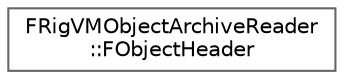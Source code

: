 digraph "Graphical Class Hierarchy"
{
 // INTERACTIVE_SVG=YES
 // LATEX_PDF_SIZE
  bgcolor="transparent";
  edge [fontname=Helvetica,fontsize=10,labelfontname=Helvetica,labelfontsize=10];
  node [fontname=Helvetica,fontsize=10,shape=box,height=0.2,width=0.4];
  rankdir="LR";
  Node0 [id="Node000000",label="FRigVMObjectArchiveReader\l::FObjectHeader",height=0.2,width=0.4,color="grey40", fillcolor="white", style="filled",URL="$d1/df2/structFRigVMObjectArchiveReader_1_1FObjectHeader.html",tooltip=" "];
}
